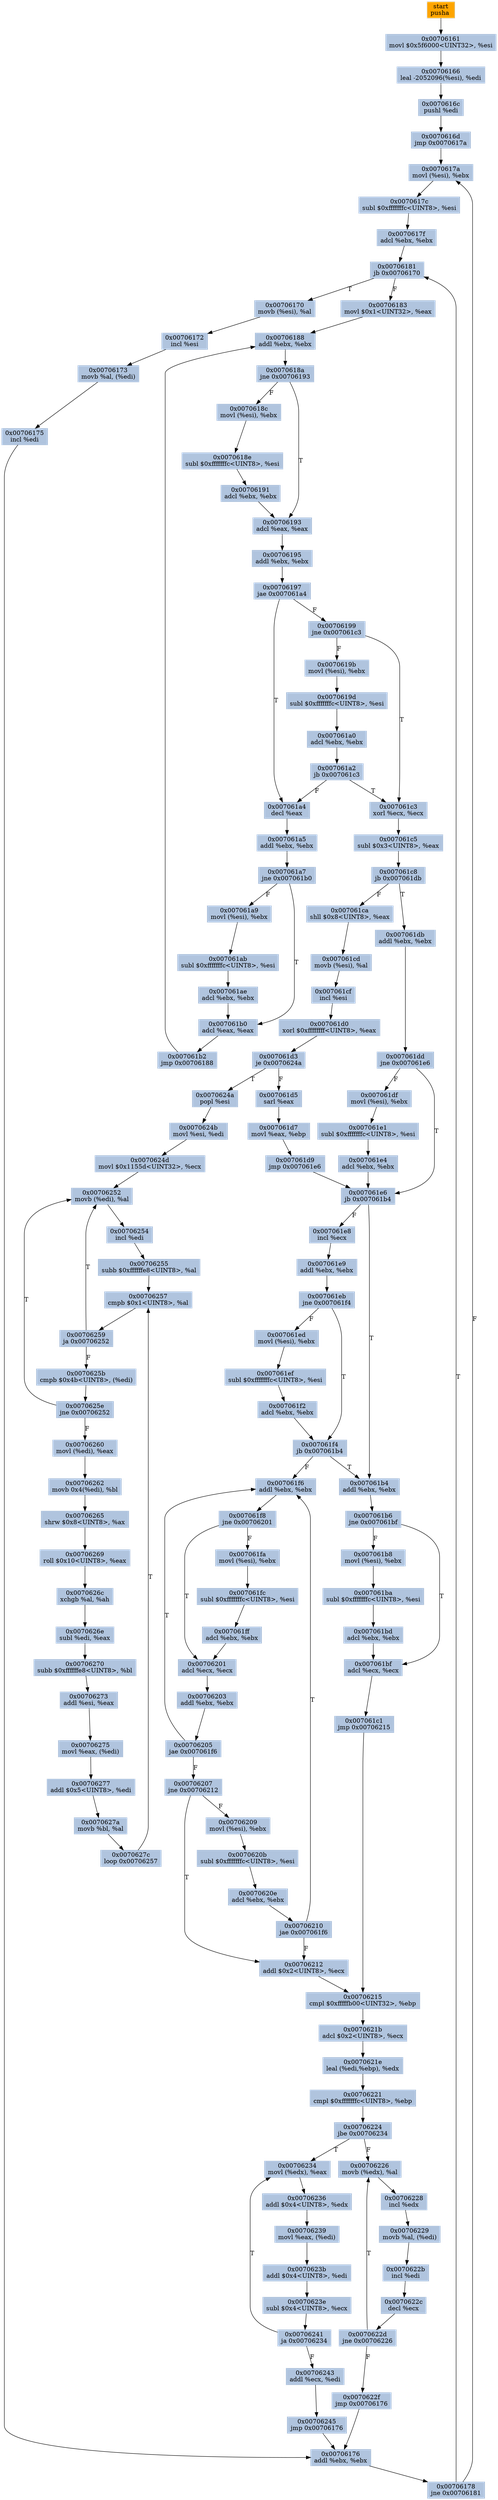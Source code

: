 digraph G {
node[shape=rectangle,style=filled,fillcolor=lightsteelblue,color=lightsteelblue]
bgcolor="transparent"
a0x00706160pusha_[label="start\npusha ",fillcolor="orange",color="lightgrey"];
a0x00706161movl_0x5f6000UINT32_esi[label="0x00706161\nmovl $0x5f6000<UINT32>, %esi"];
a0x00706166leal__2052096esi__edi[label="0x00706166\nleal -2052096(%esi), %edi"];
a0x0070616cpushl_edi[label="0x0070616c\npushl %edi"];
a0x0070616djmp_0x0070617a[label="0x0070616d\njmp 0x0070617a"];
a0x0070617amovl_esi__ebx[label="0x0070617a\nmovl (%esi), %ebx"];
a0x0070617csubl_0xfffffffcUINT8_esi[label="0x0070617c\nsubl $0xfffffffc<UINT8>, %esi"];
a0x0070617fadcl_ebx_ebx[label="0x0070617f\nadcl %ebx, %ebx"];
a0x00706181jb_0x00706170[label="0x00706181\njb 0x00706170"];
a0x00706170movb_esi__al[label="0x00706170\nmovb (%esi), %al"];
a0x00706172incl_esi[label="0x00706172\nincl %esi"];
a0x00706173movb_al_edi_[label="0x00706173\nmovb %al, (%edi)"];
a0x00706175incl_edi[label="0x00706175\nincl %edi"];
a0x00706176addl_ebx_ebx[label="0x00706176\naddl %ebx, %ebx"];
a0x00706178jne_0x00706181[label="0x00706178\njne 0x00706181"];
a0x00706183movl_0x1UINT32_eax[label="0x00706183\nmovl $0x1<UINT32>, %eax"];
a0x00706188addl_ebx_ebx[label="0x00706188\naddl %ebx, %ebx"];
a0x0070618ajne_0x00706193[label="0x0070618a\njne 0x00706193"];
a0x00706193adcl_eax_eax[label="0x00706193\nadcl %eax, %eax"];
a0x00706195addl_ebx_ebx[label="0x00706195\naddl %ebx, %ebx"];
a0x00706197jae_0x007061a4[label="0x00706197\njae 0x007061a4"];
a0x00706199jne_0x007061c3[label="0x00706199\njne 0x007061c3"];
a0x007061c3xorl_ecx_ecx[label="0x007061c3\nxorl %ecx, %ecx"];
a0x007061c5subl_0x3UINT8_eax[label="0x007061c5\nsubl $0x3<UINT8>, %eax"];
a0x007061c8jb_0x007061db[label="0x007061c8\njb 0x007061db"];
a0x007061cashll_0x8UINT8_eax[label="0x007061ca\nshll $0x8<UINT8>, %eax"];
a0x007061cdmovb_esi__al[label="0x007061cd\nmovb (%esi), %al"];
a0x007061cfincl_esi[label="0x007061cf\nincl %esi"];
a0x007061d0xorl_0xffffffffUINT8_eax[label="0x007061d0\nxorl $0xffffffff<UINT8>, %eax"];
a0x007061d3je_0x0070624a[label="0x007061d3\nje 0x0070624a"];
a0x007061d5sarl_eax[label="0x007061d5\nsarl %eax"];
a0x007061d7movl_eax_ebp[label="0x007061d7\nmovl %eax, %ebp"];
a0x007061d9jmp_0x007061e6[label="0x007061d9\njmp 0x007061e6"];
a0x007061e6jb_0x007061b4[label="0x007061e6\njb 0x007061b4"];
a0x007061b4addl_ebx_ebx[label="0x007061b4\naddl %ebx, %ebx"];
a0x007061b6jne_0x007061bf[label="0x007061b6\njne 0x007061bf"];
a0x007061bfadcl_ecx_ecx[label="0x007061bf\nadcl %ecx, %ecx"];
a0x007061c1jmp_0x00706215[label="0x007061c1\njmp 0x00706215"];
a0x00706215cmpl_0xfffffb00UINT32_ebp[label="0x00706215\ncmpl $0xfffffb00<UINT32>, %ebp"];
a0x0070621badcl_0x2UINT8_ecx[label="0x0070621b\nadcl $0x2<UINT8>, %ecx"];
a0x0070621eleal_ediebp__edx[label="0x0070621e\nleal (%edi,%ebp), %edx"];
a0x00706221cmpl_0xfffffffcUINT8_ebp[label="0x00706221\ncmpl $0xfffffffc<UINT8>, %ebp"];
a0x00706224jbe_0x00706234[label="0x00706224\njbe 0x00706234"];
a0x00706234movl_edx__eax[label="0x00706234\nmovl (%edx), %eax"];
a0x00706236addl_0x4UINT8_edx[label="0x00706236\naddl $0x4<UINT8>, %edx"];
a0x00706239movl_eax_edi_[label="0x00706239\nmovl %eax, (%edi)"];
a0x0070623baddl_0x4UINT8_edi[label="0x0070623b\naddl $0x4<UINT8>, %edi"];
a0x0070623esubl_0x4UINT8_ecx[label="0x0070623e\nsubl $0x4<UINT8>, %ecx"];
a0x00706241ja_0x00706234[label="0x00706241\nja 0x00706234"];
a0x00706243addl_ecx_edi[label="0x00706243\naddl %ecx, %edi"];
a0x00706245jmp_0x00706176[label="0x00706245\njmp 0x00706176"];
a0x007061e8incl_ecx[label="0x007061e8\nincl %ecx"];
a0x007061e9addl_ebx_ebx[label="0x007061e9\naddl %ebx, %ebx"];
a0x007061ebjne_0x007061f4[label="0x007061eb\njne 0x007061f4"];
a0x007061edmovl_esi__ebx[label="0x007061ed\nmovl (%esi), %ebx"];
a0x007061efsubl_0xfffffffcUINT8_esi[label="0x007061ef\nsubl $0xfffffffc<UINT8>, %esi"];
a0x007061f2adcl_ebx_ebx[label="0x007061f2\nadcl %ebx, %ebx"];
a0x007061f4jb_0x007061b4[label="0x007061f4\njb 0x007061b4"];
a0x007061dbaddl_ebx_ebx[label="0x007061db\naddl %ebx, %ebx"];
a0x007061ddjne_0x007061e6[label="0x007061dd\njne 0x007061e6"];
a0x007061f6addl_ebx_ebx[label="0x007061f6\naddl %ebx, %ebx"];
a0x007061f8jne_0x00706201[label="0x007061f8\njne 0x00706201"];
a0x00706201adcl_ecx_ecx[label="0x00706201\nadcl %ecx, %ecx"];
a0x00706203addl_ebx_ebx[label="0x00706203\naddl %ebx, %ebx"];
a0x00706205jae_0x007061f6[label="0x00706205\njae 0x007061f6"];
a0x00706207jne_0x00706212[label="0x00706207\njne 0x00706212"];
a0x00706212addl_0x2UINT8_ecx[label="0x00706212\naddl $0x2<UINT8>, %ecx"];
a0x0070618cmovl_esi__ebx[label="0x0070618c\nmovl (%esi), %ebx"];
a0x0070618esubl_0xfffffffcUINT8_esi[label="0x0070618e\nsubl $0xfffffffc<UINT8>, %esi"];
a0x00706191adcl_ebx_ebx[label="0x00706191\nadcl %ebx, %ebx"];
a0x007061dfmovl_esi__ebx[label="0x007061df\nmovl (%esi), %ebx"];
a0x007061e1subl_0xfffffffcUINT8_esi[label="0x007061e1\nsubl $0xfffffffc<UINT8>, %esi"];
a0x007061e4adcl_ebx_ebx[label="0x007061e4\nadcl %ebx, %ebx"];
a0x007061b8movl_esi__ebx[label="0x007061b8\nmovl (%esi), %ebx"];
a0x007061basubl_0xfffffffcUINT8_esi[label="0x007061ba\nsubl $0xfffffffc<UINT8>, %esi"];
a0x007061bdadcl_ebx_ebx[label="0x007061bd\nadcl %ebx, %ebx"];
a0x007061a4decl_eax[label="0x007061a4\ndecl %eax"];
a0x007061a5addl_ebx_ebx[label="0x007061a5\naddl %ebx, %ebx"];
a0x007061a7jne_0x007061b0[label="0x007061a7\njne 0x007061b0"];
a0x007061b0adcl_eax_eax[label="0x007061b0\nadcl %eax, %eax"];
a0x007061b2jmp_0x00706188[label="0x007061b2\njmp 0x00706188"];
a0x007061famovl_esi__ebx[label="0x007061fa\nmovl (%esi), %ebx"];
a0x007061fcsubl_0xfffffffcUINT8_esi[label="0x007061fc\nsubl $0xfffffffc<UINT8>, %esi"];
a0x007061ffadcl_ebx_ebx[label="0x007061ff\nadcl %ebx, %ebx"];
a0x0070619bmovl_esi__ebx[label="0x0070619b\nmovl (%esi), %ebx"];
a0x0070619dsubl_0xfffffffcUINT8_esi[label="0x0070619d\nsubl $0xfffffffc<UINT8>, %esi"];
a0x007061a0adcl_ebx_ebx[label="0x007061a0\nadcl %ebx, %ebx"];
a0x007061a2jb_0x007061c3[label="0x007061a2\njb 0x007061c3"];
a0x00706209movl_esi__ebx[label="0x00706209\nmovl (%esi), %ebx"];
a0x0070620bsubl_0xfffffffcUINT8_esi[label="0x0070620b\nsubl $0xfffffffc<UINT8>, %esi"];
a0x0070620eadcl_ebx_ebx[label="0x0070620e\nadcl %ebx, %ebx"];
a0x00706210jae_0x007061f6[label="0x00706210\njae 0x007061f6"];
a0x007061a9movl_esi__ebx[label="0x007061a9\nmovl (%esi), %ebx"];
a0x007061absubl_0xfffffffcUINT8_esi[label="0x007061ab\nsubl $0xfffffffc<UINT8>, %esi"];
a0x007061aeadcl_ebx_ebx[label="0x007061ae\nadcl %ebx, %ebx"];
a0x00706226movb_edx__al[label="0x00706226\nmovb (%edx), %al"];
a0x00706228incl_edx[label="0x00706228\nincl %edx"];
a0x00706229movb_al_edi_[label="0x00706229\nmovb %al, (%edi)"];
a0x0070622bincl_edi[label="0x0070622b\nincl %edi"];
a0x0070622cdecl_ecx[label="0x0070622c\ndecl %ecx"];
a0x0070622djne_0x00706226[label="0x0070622d\njne 0x00706226"];
a0x0070622fjmp_0x00706176[label="0x0070622f\njmp 0x00706176"];
a0x0070624apopl_esi[label="0x0070624a\npopl %esi"];
a0x0070624bmovl_esi_edi[label="0x0070624b\nmovl %esi, %edi"];
a0x0070624dmovl_0x1155dUINT32_ecx[label="0x0070624d\nmovl $0x1155d<UINT32>, %ecx"];
a0x00706252movb_edi__al[label="0x00706252\nmovb (%edi), %al"];
a0x00706254incl_edi[label="0x00706254\nincl %edi"];
a0x00706255subb_0xffffffe8UINT8_al[label="0x00706255\nsubb $0xffffffe8<UINT8>, %al"];
a0x00706257cmpb_0x1UINT8_al[label="0x00706257\ncmpb $0x1<UINT8>, %al"];
a0x00706259ja_0x00706252[label="0x00706259\nja 0x00706252"];
a0x0070625bcmpb_0x4bUINT8_edi_[label="0x0070625b\ncmpb $0x4b<UINT8>, (%edi)"];
a0x0070625ejne_0x00706252[label="0x0070625e\njne 0x00706252"];
a0x00706260movl_edi__eax[label="0x00706260\nmovl (%edi), %eax"];
a0x00706262movb_0x4edi__bl[label="0x00706262\nmovb 0x4(%edi), %bl"];
a0x00706265shrw_0x8UINT8_ax[label="0x00706265\nshrw $0x8<UINT8>, %ax"];
a0x00706269roll_0x10UINT8_eax[label="0x00706269\nroll $0x10<UINT8>, %eax"];
a0x0070626cxchgb_al_ah[label="0x0070626c\nxchgb %al, %ah"];
a0x0070626esubl_edi_eax[label="0x0070626e\nsubl %edi, %eax"];
a0x00706270subb_0xffffffe8UINT8_bl[label="0x00706270\nsubb $0xffffffe8<UINT8>, %bl"];
a0x00706273addl_esi_eax[label="0x00706273\naddl %esi, %eax"];
a0x00706275movl_eax_edi_[label="0x00706275\nmovl %eax, (%edi)"];
a0x00706277addl_0x5UINT8_edi[label="0x00706277\naddl $0x5<UINT8>, %edi"];
a0x0070627amovb_bl_al[label="0x0070627a\nmovb %bl, %al"];
a0x0070627cloop_0x00706257[label="0x0070627c\nloop 0x00706257"];
a0x00706160pusha_ -> a0x00706161movl_0x5f6000UINT32_esi [color="#000000"];
a0x00706161movl_0x5f6000UINT32_esi -> a0x00706166leal__2052096esi__edi [color="#000000"];
a0x00706166leal__2052096esi__edi -> a0x0070616cpushl_edi [color="#000000"];
a0x0070616cpushl_edi -> a0x0070616djmp_0x0070617a [color="#000000"];
a0x0070616djmp_0x0070617a -> a0x0070617amovl_esi__ebx [color="#000000"];
a0x0070617amovl_esi__ebx -> a0x0070617csubl_0xfffffffcUINT8_esi [color="#000000"];
a0x0070617csubl_0xfffffffcUINT8_esi -> a0x0070617fadcl_ebx_ebx [color="#000000"];
a0x0070617fadcl_ebx_ebx -> a0x00706181jb_0x00706170 [color="#000000"];
a0x00706181jb_0x00706170 -> a0x00706170movb_esi__al [color="#000000",label="T"];
a0x00706170movb_esi__al -> a0x00706172incl_esi [color="#000000"];
a0x00706172incl_esi -> a0x00706173movb_al_edi_ [color="#000000"];
a0x00706173movb_al_edi_ -> a0x00706175incl_edi [color="#000000"];
a0x00706175incl_edi -> a0x00706176addl_ebx_ebx [color="#000000"];
a0x00706176addl_ebx_ebx -> a0x00706178jne_0x00706181 [color="#000000"];
a0x00706178jne_0x00706181 -> a0x00706181jb_0x00706170 [color="#000000",label="T"];
a0x00706181jb_0x00706170 -> a0x00706183movl_0x1UINT32_eax [color="#000000",label="F"];
a0x00706183movl_0x1UINT32_eax -> a0x00706188addl_ebx_ebx [color="#000000"];
a0x00706188addl_ebx_ebx -> a0x0070618ajne_0x00706193 [color="#000000"];
a0x0070618ajne_0x00706193 -> a0x00706193adcl_eax_eax [color="#000000",label="T"];
a0x00706193adcl_eax_eax -> a0x00706195addl_ebx_ebx [color="#000000"];
a0x00706195addl_ebx_ebx -> a0x00706197jae_0x007061a4 [color="#000000"];
a0x00706197jae_0x007061a4 -> a0x00706199jne_0x007061c3 [color="#000000",label="F"];
a0x00706199jne_0x007061c3 -> a0x007061c3xorl_ecx_ecx [color="#000000",label="T"];
a0x007061c3xorl_ecx_ecx -> a0x007061c5subl_0x3UINT8_eax [color="#000000"];
a0x007061c5subl_0x3UINT8_eax -> a0x007061c8jb_0x007061db [color="#000000"];
a0x007061c8jb_0x007061db -> a0x007061cashll_0x8UINT8_eax [color="#000000",label="F"];
a0x007061cashll_0x8UINT8_eax -> a0x007061cdmovb_esi__al [color="#000000"];
a0x007061cdmovb_esi__al -> a0x007061cfincl_esi [color="#000000"];
a0x007061cfincl_esi -> a0x007061d0xorl_0xffffffffUINT8_eax [color="#000000"];
a0x007061d0xorl_0xffffffffUINT8_eax -> a0x007061d3je_0x0070624a [color="#000000"];
a0x007061d3je_0x0070624a -> a0x007061d5sarl_eax [color="#000000",label="F"];
a0x007061d5sarl_eax -> a0x007061d7movl_eax_ebp [color="#000000"];
a0x007061d7movl_eax_ebp -> a0x007061d9jmp_0x007061e6 [color="#000000"];
a0x007061d9jmp_0x007061e6 -> a0x007061e6jb_0x007061b4 [color="#000000"];
a0x007061e6jb_0x007061b4 -> a0x007061b4addl_ebx_ebx [color="#000000",label="T"];
a0x007061b4addl_ebx_ebx -> a0x007061b6jne_0x007061bf [color="#000000"];
a0x007061b6jne_0x007061bf -> a0x007061bfadcl_ecx_ecx [color="#000000",label="T"];
a0x007061bfadcl_ecx_ecx -> a0x007061c1jmp_0x00706215 [color="#000000"];
a0x007061c1jmp_0x00706215 -> a0x00706215cmpl_0xfffffb00UINT32_ebp [color="#000000"];
a0x00706215cmpl_0xfffffb00UINT32_ebp -> a0x0070621badcl_0x2UINT8_ecx [color="#000000"];
a0x0070621badcl_0x2UINT8_ecx -> a0x0070621eleal_ediebp__edx [color="#000000"];
a0x0070621eleal_ediebp__edx -> a0x00706221cmpl_0xfffffffcUINT8_ebp [color="#000000"];
a0x00706221cmpl_0xfffffffcUINT8_ebp -> a0x00706224jbe_0x00706234 [color="#000000"];
a0x00706224jbe_0x00706234 -> a0x00706234movl_edx__eax [color="#000000",label="T"];
a0x00706234movl_edx__eax -> a0x00706236addl_0x4UINT8_edx [color="#000000"];
a0x00706236addl_0x4UINT8_edx -> a0x00706239movl_eax_edi_ [color="#000000"];
a0x00706239movl_eax_edi_ -> a0x0070623baddl_0x4UINT8_edi [color="#000000"];
a0x0070623baddl_0x4UINT8_edi -> a0x0070623esubl_0x4UINT8_ecx [color="#000000"];
a0x0070623esubl_0x4UINT8_ecx -> a0x00706241ja_0x00706234 [color="#000000"];
a0x00706241ja_0x00706234 -> a0x00706243addl_ecx_edi [color="#000000",label="F"];
a0x00706243addl_ecx_edi -> a0x00706245jmp_0x00706176 [color="#000000"];
a0x00706245jmp_0x00706176 -> a0x00706176addl_ebx_ebx [color="#000000"];
a0x007061e6jb_0x007061b4 -> a0x007061e8incl_ecx [color="#000000",label="F"];
a0x007061e8incl_ecx -> a0x007061e9addl_ebx_ebx [color="#000000"];
a0x007061e9addl_ebx_ebx -> a0x007061ebjne_0x007061f4 [color="#000000"];
a0x007061ebjne_0x007061f4 -> a0x007061edmovl_esi__ebx [color="#000000",label="F"];
a0x007061edmovl_esi__ebx -> a0x007061efsubl_0xfffffffcUINT8_esi [color="#000000"];
a0x007061efsubl_0xfffffffcUINT8_esi -> a0x007061f2adcl_ebx_ebx [color="#000000"];
a0x007061f2adcl_ebx_ebx -> a0x007061f4jb_0x007061b4 [color="#000000"];
a0x007061f4jb_0x007061b4 -> a0x007061b4addl_ebx_ebx [color="#000000",label="T"];
a0x007061c8jb_0x007061db -> a0x007061dbaddl_ebx_ebx [color="#000000",label="T"];
a0x007061dbaddl_ebx_ebx -> a0x007061ddjne_0x007061e6 [color="#000000"];
a0x007061ddjne_0x007061e6 -> a0x007061e6jb_0x007061b4 [color="#000000",label="T"];
a0x00706178jne_0x00706181 -> a0x0070617amovl_esi__ebx [color="#000000",label="F"];
a0x007061ebjne_0x007061f4 -> a0x007061f4jb_0x007061b4 [color="#000000",label="T"];
a0x007061f4jb_0x007061b4 -> a0x007061f6addl_ebx_ebx [color="#000000",label="F"];
a0x007061f6addl_ebx_ebx -> a0x007061f8jne_0x00706201 [color="#000000"];
a0x007061f8jne_0x00706201 -> a0x00706201adcl_ecx_ecx [color="#000000",label="T"];
a0x00706201adcl_ecx_ecx -> a0x00706203addl_ebx_ebx [color="#000000"];
a0x00706203addl_ebx_ebx -> a0x00706205jae_0x007061f6 [color="#000000"];
a0x00706205jae_0x007061f6 -> a0x00706207jne_0x00706212 [color="#000000",label="F"];
a0x00706207jne_0x00706212 -> a0x00706212addl_0x2UINT8_ecx [color="#000000",label="T"];
a0x00706212addl_0x2UINT8_ecx -> a0x00706215cmpl_0xfffffb00UINT32_ebp [color="#000000"];
a0x00706241ja_0x00706234 -> a0x00706234movl_edx__eax [color="#000000",label="T"];
a0x0070618ajne_0x00706193 -> a0x0070618cmovl_esi__ebx [color="#000000",label="F"];
a0x0070618cmovl_esi__ebx -> a0x0070618esubl_0xfffffffcUINT8_esi [color="#000000"];
a0x0070618esubl_0xfffffffcUINT8_esi -> a0x00706191adcl_ebx_ebx [color="#000000"];
a0x00706191adcl_ebx_ebx -> a0x00706193adcl_eax_eax [color="#000000"];
a0x007061ddjne_0x007061e6 -> a0x007061dfmovl_esi__ebx [color="#000000",label="F"];
a0x007061dfmovl_esi__ebx -> a0x007061e1subl_0xfffffffcUINT8_esi [color="#000000"];
a0x007061e1subl_0xfffffffcUINT8_esi -> a0x007061e4adcl_ebx_ebx [color="#000000"];
a0x007061e4adcl_ebx_ebx -> a0x007061e6jb_0x007061b4 [color="#000000"];
a0x00706205jae_0x007061f6 -> a0x007061f6addl_ebx_ebx [color="#000000",label="T"];
a0x007061b6jne_0x007061bf -> a0x007061b8movl_esi__ebx [color="#000000",label="F"];
a0x007061b8movl_esi__ebx -> a0x007061basubl_0xfffffffcUINT8_esi [color="#000000"];
a0x007061basubl_0xfffffffcUINT8_esi -> a0x007061bdadcl_ebx_ebx [color="#000000"];
a0x007061bdadcl_ebx_ebx -> a0x007061bfadcl_ecx_ecx [color="#000000"];
a0x00706197jae_0x007061a4 -> a0x007061a4decl_eax [color="#000000",label="T"];
a0x007061a4decl_eax -> a0x007061a5addl_ebx_ebx [color="#000000"];
a0x007061a5addl_ebx_ebx -> a0x007061a7jne_0x007061b0 [color="#000000"];
a0x007061a7jne_0x007061b0 -> a0x007061b0adcl_eax_eax [color="#000000",label="T"];
a0x007061b0adcl_eax_eax -> a0x007061b2jmp_0x00706188 [color="#000000"];
a0x007061b2jmp_0x00706188 -> a0x00706188addl_ebx_ebx [color="#000000"];
a0x007061f8jne_0x00706201 -> a0x007061famovl_esi__ebx [color="#000000",label="F"];
a0x007061famovl_esi__ebx -> a0x007061fcsubl_0xfffffffcUINT8_esi [color="#000000"];
a0x007061fcsubl_0xfffffffcUINT8_esi -> a0x007061ffadcl_ebx_ebx [color="#000000"];
a0x007061ffadcl_ebx_ebx -> a0x00706201adcl_ecx_ecx [color="#000000"];
a0x00706199jne_0x007061c3 -> a0x0070619bmovl_esi__ebx [color="#000000",label="F"];
a0x0070619bmovl_esi__ebx -> a0x0070619dsubl_0xfffffffcUINT8_esi [color="#000000"];
a0x0070619dsubl_0xfffffffcUINT8_esi -> a0x007061a0adcl_ebx_ebx [color="#000000"];
a0x007061a0adcl_ebx_ebx -> a0x007061a2jb_0x007061c3 [color="#000000"];
a0x007061a2jb_0x007061c3 -> a0x007061a4decl_eax [color="#000000",label="F"];
a0x007061a2jb_0x007061c3 -> a0x007061c3xorl_ecx_ecx [color="#000000",label="T"];
a0x00706207jne_0x00706212 -> a0x00706209movl_esi__ebx [color="#000000",label="F"];
a0x00706209movl_esi__ebx -> a0x0070620bsubl_0xfffffffcUINT8_esi [color="#000000"];
a0x0070620bsubl_0xfffffffcUINT8_esi -> a0x0070620eadcl_ebx_ebx [color="#000000"];
a0x0070620eadcl_ebx_ebx -> a0x00706210jae_0x007061f6 [color="#000000"];
a0x00706210jae_0x007061f6 -> a0x007061f6addl_ebx_ebx [color="#000000",label="T"];
a0x00706210jae_0x007061f6 -> a0x00706212addl_0x2UINT8_ecx [color="#000000",label="F"];
a0x007061a7jne_0x007061b0 -> a0x007061a9movl_esi__ebx [color="#000000",label="F"];
a0x007061a9movl_esi__ebx -> a0x007061absubl_0xfffffffcUINT8_esi [color="#000000"];
a0x007061absubl_0xfffffffcUINT8_esi -> a0x007061aeadcl_ebx_ebx [color="#000000"];
a0x007061aeadcl_ebx_ebx -> a0x007061b0adcl_eax_eax [color="#000000"];
a0x00706224jbe_0x00706234 -> a0x00706226movb_edx__al [color="#000000",label="F"];
a0x00706226movb_edx__al -> a0x00706228incl_edx [color="#000000"];
a0x00706228incl_edx -> a0x00706229movb_al_edi_ [color="#000000"];
a0x00706229movb_al_edi_ -> a0x0070622bincl_edi [color="#000000"];
a0x0070622bincl_edi -> a0x0070622cdecl_ecx [color="#000000"];
a0x0070622cdecl_ecx -> a0x0070622djne_0x00706226 [color="#000000"];
a0x0070622djne_0x00706226 -> a0x00706226movb_edx__al [color="#000000",label="T"];
a0x0070622djne_0x00706226 -> a0x0070622fjmp_0x00706176 [color="#000000",label="F"];
a0x0070622fjmp_0x00706176 -> a0x00706176addl_ebx_ebx [color="#000000"];
a0x007061d3je_0x0070624a -> a0x0070624apopl_esi [color="#000000",label="T"];
a0x0070624apopl_esi -> a0x0070624bmovl_esi_edi [color="#000000"];
a0x0070624bmovl_esi_edi -> a0x0070624dmovl_0x1155dUINT32_ecx [color="#000000"];
a0x0070624dmovl_0x1155dUINT32_ecx -> a0x00706252movb_edi__al [color="#000000"];
a0x00706252movb_edi__al -> a0x00706254incl_edi [color="#000000"];
a0x00706254incl_edi -> a0x00706255subb_0xffffffe8UINT8_al [color="#000000"];
a0x00706255subb_0xffffffe8UINT8_al -> a0x00706257cmpb_0x1UINT8_al [color="#000000"];
a0x00706257cmpb_0x1UINT8_al -> a0x00706259ja_0x00706252 [color="#000000"];
a0x00706259ja_0x00706252 -> a0x00706252movb_edi__al [color="#000000",label="T"];
a0x00706259ja_0x00706252 -> a0x0070625bcmpb_0x4bUINT8_edi_ [color="#000000",label="F"];
a0x0070625bcmpb_0x4bUINT8_edi_ -> a0x0070625ejne_0x00706252 [color="#000000"];
a0x0070625ejne_0x00706252 -> a0x00706260movl_edi__eax [color="#000000",label="F"];
a0x00706260movl_edi__eax -> a0x00706262movb_0x4edi__bl [color="#000000"];
a0x00706262movb_0x4edi__bl -> a0x00706265shrw_0x8UINT8_ax [color="#000000"];
a0x00706265shrw_0x8UINT8_ax -> a0x00706269roll_0x10UINT8_eax [color="#000000"];
a0x00706269roll_0x10UINT8_eax -> a0x0070626cxchgb_al_ah [color="#000000"];
a0x0070626cxchgb_al_ah -> a0x0070626esubl_edi_eax [color="#000000"];
a0x0070626esubl_edi_eax -> a0x00706270subb_0xffffffe8UINT8_bl [color="#000000"];
a0x00706270subb_0xffffffe8UINT8_bl -> a0x00706273addl_esi_eax [color="#000000"];
a0x00706273addl_esi_eax -> a0x00706275movl_eax_edi_ [color="#000000"];
a0x00706275movl_eax_edi_ -> a0x00706277addl_0x5UINT8_edi [color="#000000"];
a0x00706277addl_0x5UINT8_edi -> a0x0070627amovb_bl_al [color="#000000"];
a0x0070627amovb_bl_al -> a0x0070627cloop_0x00706257 [color="#000000"];
a0x0070627cloop_0x00706257 -> a0x00706257cmpb_0x1UINT8_al [color="#000000",label="T"];
a0x0070625ejne_0x00706252 -> a0x00706252movb_edi__al [color="#000000",label="T"];
}
